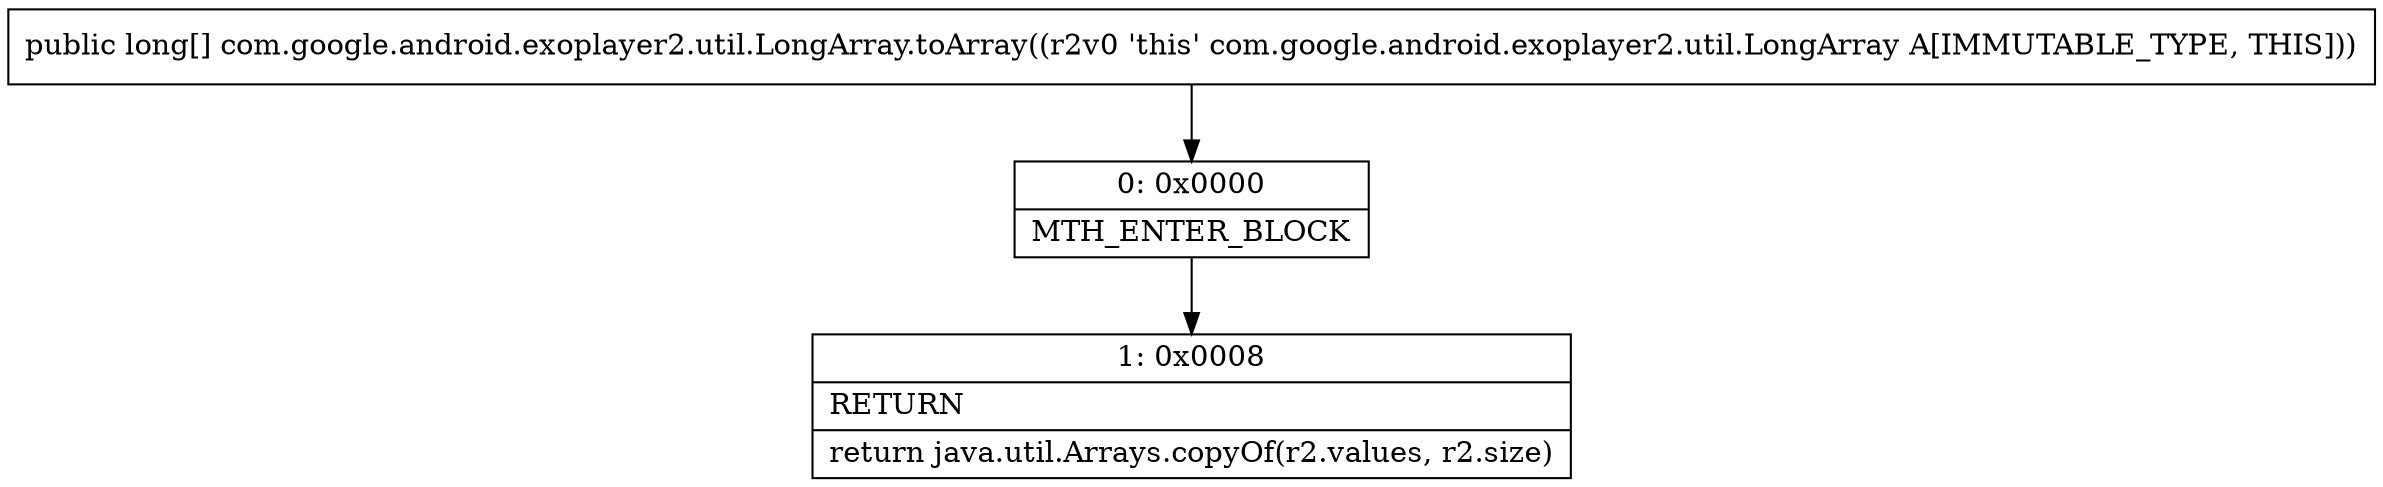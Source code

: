 digraph "CFG forcom.google.android.exoplayer2.util.LongArray.toArray()[J" {
Node_0 [shape=record,label="{0\:\ 0x0000|MTH_ENTER_BLOCK\l}"];
Node_1 [shape=record,label="{1\:\ 0x0008|RETURN\l|return java.util.Arrays.copyOf(r2.values, r2.size)\l}"];
MethodNode[shape=record,label="{public long[] com.google.android.exoplayer2.util.LongArray.toArray((r2v0 'this' com.google.android.exoplayer2.util.LongArray A[IMMUTABLE_TYPE, THIS])) }"];
MethodNode -> Node_0;
Node_0 -> Node_1;
}

